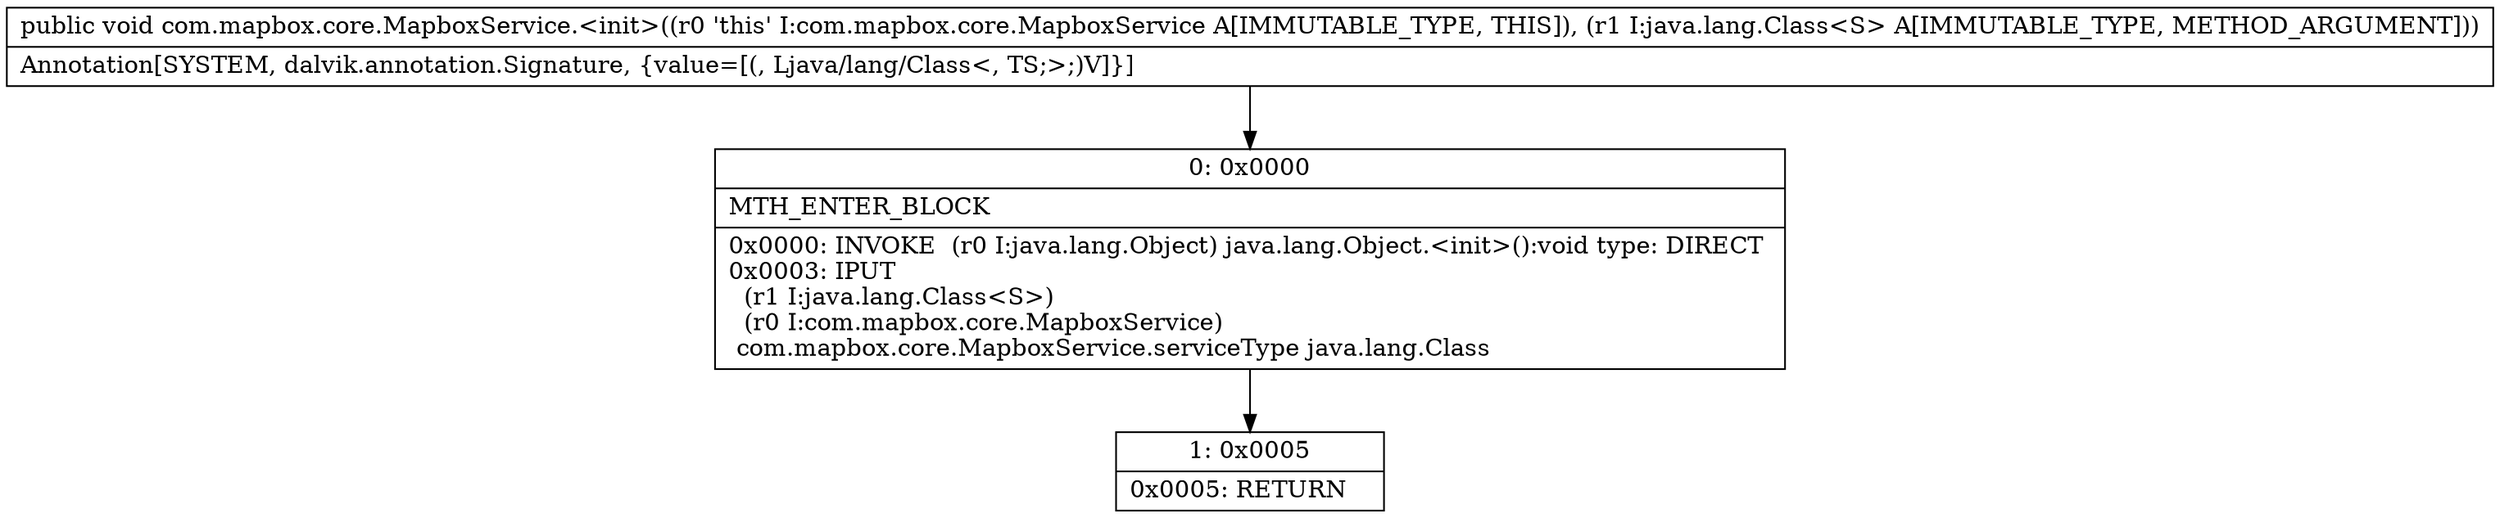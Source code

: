 digraph "CFG forcom.mapbox.core.MapboxService.\<init\>(Ljava\/lang\/Class;)V" {
Node_0 [shape=record,label="{0\:\ 0x0000|MTH_ENTER_BLOCK\l|0x0000: INVOKE  (r0 I:java.lang.Object) java.lang.Object.\<init\>():void type: DIRECT \l0x0003: IPUT  \l  (r1 I:java.lang.Class\<S\>)\l  (r0 I:com.mapbox.core.MapboxService)\l com.mapbox.core.MapboxService.serviceType java.lang.Class \l}"];
Node_1 [shape=record,label="{1\:\ 0x0005|0x0005: RETURN   \l}"];
MethodNode[shape=record,label="{public void com.mapbox.core.MapboxService.\<init\>((r0 'this' I:com.mapbox.core.MapboxService A[IMMUTABLE_TYPE, THIS]), (r1 I:java.lang.Class\<S\> A[IMMUTABLE_TYPE, METHOD_ARGUMENT]))  | Annotation[SYSTEM, dalvik.annotation.Signature, \{value=[(, Ljava\/lang\/Class\<, TS;\>;)V]\}]\l}"];
MethodNode -> Node_0;
Node_0 -> Node_1;
}

